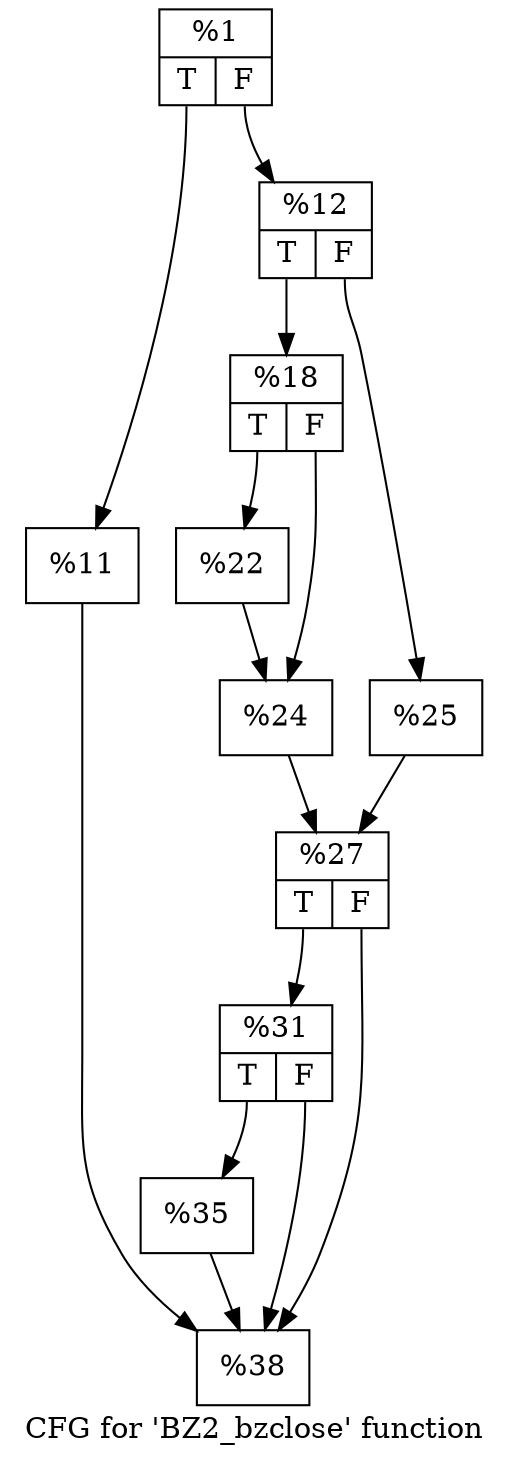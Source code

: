 digraph "CFG for 'BZ2_bzclose' function" {
	label="CFG for 'BZ2_bzclose' function";

	Node0x19b07b0 [shape=record,label="{%1|{<s0>T|<s1>F}}"];
	Node0x19b07b0:s0 -> Node0x19b0950;
	Node0x19b07b0:s1 -> Node0x19b0dc0;
	Node0x19b0950 [shape=record,label="{%11}"];
	Node0x19b0950 -> Node0x19b0ea0;
	Node0x19b0dc0 [shape=record,label="{%12|{<s0>T|<s1>F}}"];
	Node0x19b0dc0:s0 -> Node0x19b1180;
	Node0x19b0dc0:s1 -> Node0x19b11d0;
	Node0x19b1180 [shape=record,label="{%18|{<s0>T|<s1>F}}"];
	Node0x19b1180:s0 -> Node0x19b14b0;
	Node0x19b1180:s1 -> Node0x19b1500;
	Node0x19b14b0 [shape=record,label="{%22}"];
	Node0x19b14b0 -> Node0x19b1500;
	Node0x19b1500 [shape=record,label="{%24}"];
	Node0x19b1500 -> Node0x19b17d0;
	Node0x19b11d0 [shape=record,label="{%25}"];
	Node0x19b11d0 -> Node0x19b17d0;
	Node0x19b17d0 [shape=record,label="{%27|{<s0>T|<s1>F}}"];
	Node0x19b17d0:s0 -> Node0x19b1b60;
	Node0x19b17d0:s1 -> Node0x19b0ea0;
	Node0x19b1b60 [shape=record,label="{%31|{<s0>T|<s1>F}}"];
	Node0x19b1b60:s0 -> Node0x19b1d70;
	Node0x19b1b60:s1 -> Node0x19b0ea0;
	Node0x19b1d70 [shape=record,label="{%35}"];
	Node0x19b1d70 -> Node0x19b0ea0;
	Node0x19b0ea0 [shape=record,label="{%38}"];
}
